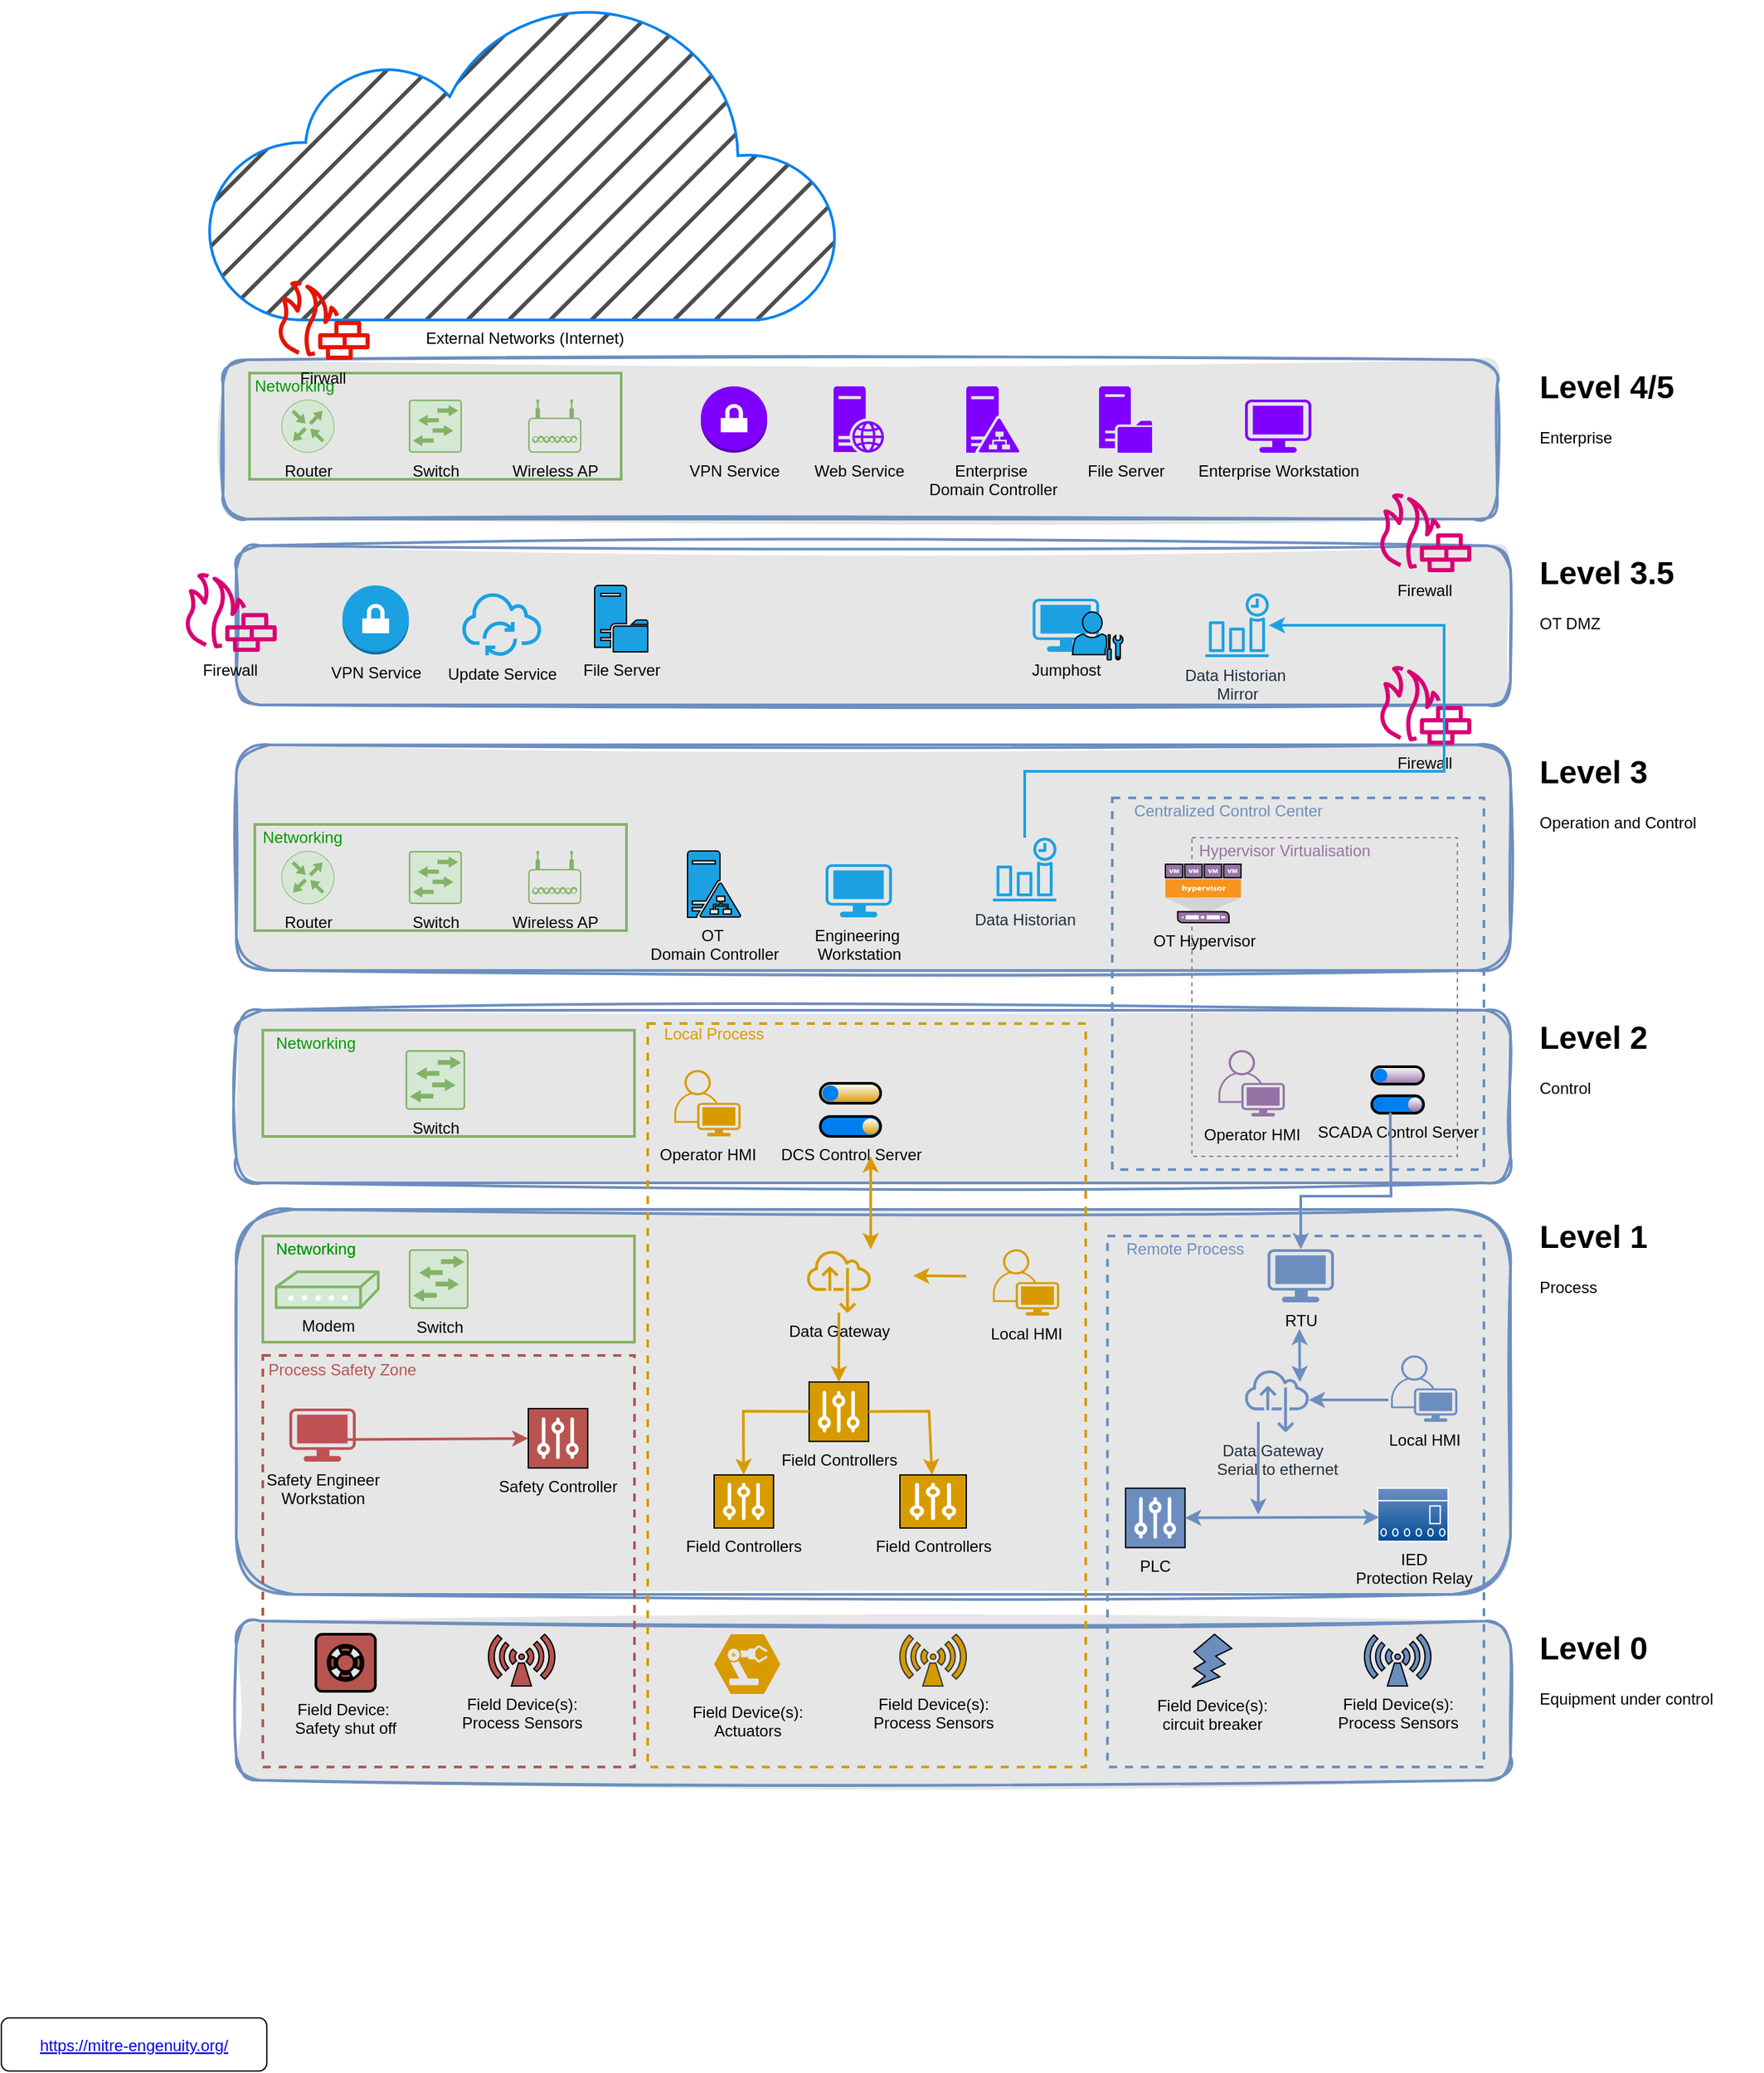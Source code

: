<mxfile version="24.7.8">
  <diagram name="Purdue-Mitre" id="B8qVjqkzEnvDIRPTuny-">
    <mxGraphModel dx="6395" dy="4245" grid="1" gridSize="10" guides="1" tooltips="1" connect="1" arrows="1" fold="1" page="1" pageScale="1" pageWidth="827" pageHeight="1169" math="0" shadow="0">
      <root>
        <mxCell id="0" />
        <mxCell id="1" parent="0" />
        <mxCell id="7-5BASDYsjFih9TWkP8C-1" value="Purdue" style="" parent="0" />
        <mxCell id="uUAGtqGSXJM8CUekivuS-18" value="" style="rounded=1;whiteSpace=wrap;html=1;fillColor=#E6E6E6;strokeColor=#6c8ebf;strokeWidth=2;glass=0;sketch=1;curveFitting=1;jiggle=2;fillStyle=solid;" parent="7-5BASDYsjFih9TWkP8C-1" vertex="1">
          <mxGeometry x="-593" y="-780" width="960" height="120" as="geometry" />
        </mxCell>
        <mxCell id="uUAGtqGSXJM8CUekivuS-10" value="" style="rounded=1;whiteSpace=wrap;html=1;fillColor=#E6E6E6;strokeColor=#6c8ebf;strokeWidth=2;glass=0;sketch=1;curveFitting=1;jiggle=2;fillStyle=solid;" parent="7-5BASDYsjFih9TWkP8C-1" vertex="1">
          <mxGeometry x="-583" y="-640" width="960" height="120" as="geometry" />
        </mxCell>
        <mxCell id="uUAGtqGSXJM8CUekivuS-7" value="" style="rounded=1;whiteSpace=wrap;html=1;fillColor=#E6E6E6;strokeColor=#6c8ebf;strokeWidth=2;sketch=1;curveFitting=1;jiggle=2;fillStyle=solid;" parent="7-5BASDYsjFih9TWkP8C-1" vertex="1">
          <mxGeometry x="-583" y="-140" width="960" height="290" as="geometry" />
        </mxCell>
        <mxCell id="uUAGtqGSXJM8CUekivuS-8" value="" style="rounded=1;whiteSpace=wrap;html=1;fillColor=#E6E6E6;strokeColor=#6c8ebf;strokeWidth=2;sketch=1;curveFitting=1;jiggle=2;fillStyle=solid;" parent="7-5BASDYsjFih9TWkP8C-1" vertex="1">
          <mxGeometry x="-583" y="-290" width="960" height="130" as="geometry" />
        </mxCell>
        <mxCell id="uUAGtqGSXJM8CUekivuS-9" value="" style="rounded=1;whiteSpace=wrap;html=1;fillColor=#E6E6E6;strokeColor=#6c8ebf;strokeWidth=2;glass=0;sketch=1;curveFitting=1;jiggle=2;fillStyle=solid;" parent="7-5BASDYsjFih9TWkP8C-1" vertex="1">
          <mxGeometry x="-583" y="-490" width="960" height="170" as="geometry" />
        </mxCell>
        <mxCell id="O33pEbnuTURTENtqPH3L-40" value="" style="group" parent="7-5BASDYsjFih9TWkP8C-1" vertex="1" connectable="0">
          <mxGeometry x="77" y="-450" width="280" height="280" as="geometry" />
        </mxCell>
        <mxCell id="7-5BASDYsjFih9TWkP8C-94" value="" style="rounded=0;whiteSpace=wrap;html=1;fillColor=none;strokeColor=#6c8ebf;strokeWidth=2;dashed=1;" parent="O33pEbnuTURTENtqPH3L-40" vertex="1">
          <mxGeometry width="280" height="280" as="geometry" />
        </mxCell>
        <mxCell id="O33pEbnuTURTENtqPH3L-39" value="&lt;font color=&quot;#6c8ebf&quot;&gt;Centralized Control Center&lt;/font&gt;" style="text;html=1;align=center;verticalAlign=middle;whiteSpace=wrap;rounded=0;" parent="O33pEbnuTURTENtqPH3L-40" vertex="1">
          <mxGeometry width="175" height="20" as="geometry" />
        </mxCell>
        <mxCell id="JtBrPQnm53DvfmVZdBDd-3" value="" style="group" parent="O33pEbnuTURTENtqPH3L-40" vertex="1" connectable="0">
          <mxGeometry x="60" y="30" width="200" height="240" as="geometry" />
        </mxCell>
        <mxCell id="O33pEbnuTURTENtqPH3L-38" value="" style="group;fillColor=none;strokeColor=#9673A6;dashed=1;container=0;" parent="JtBrPQnm53DvfmVZdBDd-3" vertex="1" connectable="0">
          <mxGeometry width="200" height="240" as="geometry" />
        </mxCell>
        <mxCell id="JtBrPQnm53DvfmVZdBDd-2" value="" style="group" parent="JtBrPQnm53DvfmVZdBDd-3" vertex="1" connectable="0">
          <mxGeometry width="200" height="240" as="geometry" />
        </mxCell>
        <mxCell id="uUAGtqGSXJM8CUekivuS-20" value="" style="rounded=0;whiteSpace=wrap;html=1;fillColor=none;strokeColor=none;strokeWidth=2;dashed=1;" parent="JtBrPQnm53DvfmVZdBDd-2" vertex="1">
          <mxGeometry width="200" height="240" as="geometry" />
        </mxCell>
        <mxCell id="O33pEbnuTURTENtqPH3L-36" value="&lt;font color=&quot;#9673a6&quot;&gt;Hypervisor Virtualisation&lt;/font&gt;" style="text;html=1;align=center;verticalAlign=middle;whiteSpace=wrap;rounded=0;" parent="JtBrPQnm53DvfmVZdBDd-2" vertex="1">
          <mxGeometry width="140" height="20" as="geometry" />
        </mxCell>
        <mxCell id="uUAGtqGSXJM8CUekivuS-2" value="" style="rounded=1;whiteSpace=wrap;html=1;fillColor=#E6E6E6;strokeColor=#6c8ebf;strokeWidth=2;sketch=1;curveFitting=1;jiggle=2;glass=0;shadow=0;fillStyle=solid;" parent="7-5BASDYsjFih9TWkP8C-1" vertex="1">
          <mxGeometry x="-583" y="170" width="960" height="120" as="geometry" />
        </mxCell>
        <mxCell id="7-5BASDYsjFih9TWkP8C-39" value="" style="group" parent="7-5BASDYsjFih9TWkP8C-1" vertex="1" connectable="0">
          <mxGeometry x="-563" y="-275" width="280" height="80" as="geometry" />
        </mxCell>
        <mxCell id="7-5BASDYsjFih9TWkP8C-26" value="" style="rounded=0;whiteSpace=wrap;html=1;fillColor=none;strokeColor=#82b366;strokeWidth=2;" parent="7-5BASDYsjFih9TWkP8C-39" vertex="1">
          <mxGeometry width="280" height="80" as="geometry" />
        </mxCell>
        <mxCell id="7-5BASDYsjFih9TWkP8C-27" value="&lt;font color=&quot;#009900&quot;&gt;Networking&lt;/font&gt;" style="text;html=1;align=center;verticalAlign=middle;whiteSpace=wrap;rounded=0;" parent="7-5BASDYsjFih9TWkP8C-39" vertex="1">
          <mxGeometry x="10" width="60" height="20" as="geometry" />
        </mxCell>
        <mxCell id="7-5BASDYsjFih9TWkP8C-43" value="" style="group" parent="7-5BASDYsjFih9TWkP8C-1" vertex="1" connectable="0">
          <mxGeometry x="-573" y="-430" width="284" height="80" as="geometry" />
        </mxCell>
        <mxCell id="JtBrPQnm53DvfmVZdBDd-24" value="" style="group" parent="7-5BASDYsjFih9TWkP8C-43" vertex="1" connectable="0">
          <mxGeometry width="284" height="80" as="geometry" />
        </mxCell>
        <mxCell id="7-5BASDYsjFih9TWkP8C-45" value="&lt;font color=&quot;#009900&quot;&gt;Networking&lt;/font&gt;" style="text;html=1;align=center;verticalAlign=middle;whiteSpace=wrap;rounded=0;" parent="JtBrPQnm53DvfmVZdBDd-24" vertex="1">
          <mxGeometry x="10" width="60" height="20" as="geometry" />
        </mxCell>
        <mxCell id="7-5BASDYsjFih9TWkP8C-44" value="" style="rounded=0;whiteSpace=wrap;html=1;fillColor=none;strokeColor=#82b366;strokeWidth=2;" parent="JtBrPQnm53DvfmVZdBDd-24" vertex="1">
          <mxGeometry x="4" width="280" height="80" as="geometry" />
        </mxCell>
        <mxCell id="O33pEbnuTURTENtqPH3L-30" value="" style="group" parent="7-5BASDYsjFih9TWkP8C-1" vertex="1" connectable="0">
          <mxGeometry x="-563" y="-30" width="280" height="310" as="geometry" />
        </mxCell>
        <mxCell id="uUAGtqGSXJM8CUekivuS-11" value="" style="rounded=0;whiteSpace=wrap;html=1;fillColor=none;strokeColor=#b85450;strokeWidth=2;dashed=1;" parent="O33pEbnuTURTENtqPH3L-30" vertex="1">
          <mxGeometry width="280" height="310" as="geometry" />
        </mxCell>
        <mxCell id="O33pEbnuTURTENtqPH3L-29" value="&lt;font color=&quot;#b85450&quot;&gt;Process Safety Zone&lt;/font&gt;" style="text;html=1;align=center;verticalAlign=middle;whiteSpace=wrap;rounded=0;fillColor=none;strokeColor=none;" parent="O33pEbnuTURTENtqPH3L-30" vertex="1">
          <mxGeometry width="120" height="21" as="geometry" />
        </mxCell>
        <mxCell id="O33pEbnuTURTENtqPH3L-33" value="" style="group;fillColor=none;strokeColor=none;" parent="7-5BASDYsjFih9TWkP8C-1" vertex="1" connectable="0">
          <mxGeometry x="-273" y="-280" width="330" height="560" as="geometry" />
        </mxCell>
        <mxCell id="uUAGtqGSXJM8CUekivuS-13" value="" style="rounded=0;whiteSpace=wrap;html=1;fillColor=none;strokeColor=#D79B00;strokeWidth=2;dashed=1;" parent="O33pEbnuTURTENtqPH3L-33" vertex="1">
          <mxGeometry width="330" height="560" as="geometry" />
        </mxCell>
        <mxCell id="O33pEbnuTURTENtqPH3L-32" value="&lt;font color=&quot;#d79b00&quot;&gt;Local Process&lt;/font&gt;" style="text;html=1;align=center;verticalAlign=middle;whiteSpace=wrap;rounded=0;" parent="O33pEbnuTURTENtqPH3L-33" vertex="1">
          <mxGeometry width="100" height="15" as="geometry" />
        </mxCell>
        <mxCell id="O33pEbnuTURTENtqPH3L-35" value="" style="group" parent="7-5BASDYsjFih9TWkP8C-1" vertex="1" connectable="0">
          <mxGeometry x="97" y="-120" width="260" height="400" as="geometry" />
        </mxCell>
        <mxCell id="uUAGtqGSXJM8CUekivuS-14" value="" style="rounded=0;whiteSpace=wrap;html=1;fillColor=none;strokeColor=#6c8ebf;strokeWidth=2;dashed=1;" parent="O33pEbnuTURTENtqPH3L-35" vertex="1">
          <mxGeometry x="-23.64" width="283.64" height="400" as="geometry" />
        </mxCell>
        <mxCell id="O33pEbnuTURTENtqPH3L-34" value="&lt;font color=&quot;#6c8ebf&quot;&gt;Remote Process&lt;/font&gt;" style="text;html=1;align=center;verticalAlign=middle;whiteSpace=wrap;rounded=0;" parent="O33pEbnuTURTENtqPH3L-35" vertex="1">
          <mxGeometry x="-23.636" width="118.182" height="20" as="geometry" />
        </mxCell>
        <mxCell id="O33pEbnuTURTENtqPH3L-37" value="" style="group" parent="7-5BASDYsjFih9TWkP8C-1" vertex="1" connectable="0">
          <mxGeometry x="127" y="-450" width="220" height="280" as="geometry" />
        </mxCell>
        <mxCell id="O33pEbnuTURTENtqPH3L-44" value="" style="group" parent="7-5BASDYsjFih9TWkP8C-1" vertex="1" connectable="0">
          <mxGeometry x="-563" y="-120" width="280" height="80" as="geometry" />
        </mxCell>
        <mxCell id="O33pEbnuTURTENtqPH3L-45" value="" style="rounded=0;whiteSpace=wrap;html=1;fillColor=none;strokeColor=#82b366;strokeWidth=2;" parent="O33pEbnuTURTENtqPH3L-44" vertex="1">
          <mxGeometry width="280" height="80" as="geometry" />
        </mxCell>
        <mxCell id="O33pEbnuTURTENtqPH3L-46" value="&lt;font color=&quot;#009900&quot;&gt;Networking&lt;/font&gt;" style="text;html=1;align=center;verticalAlign=middle;whiteSpace=wrap;rounded=0;" parent="O33pEbnuTURTENtqPH3L-44" vertex="1">
          <mxGeometry x="10" width="60" height="20" as="geometry" />
        </mxCell>
        <UserObject label="https://mitre-engenuity.org/" link="https://center-for-threat-informed-defense.github.io/defending-ot-with-attack/architecture/" id="JtBrPQnm53DvfmVZdBDd-1">
          <mxCell style="fontColor=#0000EE;fontStyle=4;rounded=1;overflow=hidden;spacing=10;" parent="7-5BASDYsjFih9TWkP8C-1" vertex="1">
            <mxGeometry x="-760" y="469" width="200" height="40" as="geometry" />
          </mxCell>
        </UserObject>
        <mxCell id="JtBrPQnm53DvfmVZdBDd-23" value="" style="group" parent="7-5BASDYsjFih9TWkP8C-1" vertex="1" connectable="0">
          <mxGeometry x="-573" y="-770" width="280" height="80" as="geometry" />
        </mxCell>
        <mxCell id="JtBrPQnm53DvfmVZdBDd-18" value="" style="rounded=0;whiteSpace=wrap;html=1;fillColor=none;strokeColor=#82b366;strokeWidth=2;" parent="JtBrPQnm53DvfmVZdBDd-23" vertex="1">
          <mxGeometry width="280" height="80" as="geometry" />
        </mxCell>
        <mxCell id="JtBrPQnm53DvfmVZdBDd-22" value="&lt;font color=&quot;#009900&quot;&gt;Networking&lt;/font&gt;" style="text;html=1;align=center;verticalAlign=middle;whiteSpace=wrap;rounded=0;" parent="JtBrPQnm53DvfmVZdBDd-23" vertex="1">
          <mxGeometry x="4" width="60" height="20" as="geometry" />
        </mxCell>
        <mxCell id="O33pEbnuTURTENtqPH3L-25" value="External Networks (Internet)" style="html=1;verticalLabelPosition=bottom;align=center;labelBackgroundColor=#ffffff;verticalAlign=top;strokeWidth=2;strokeColor=#0080F0;shadow=0;dashed=0;shape=mxgraph.ios7.icons.cloud;fillColor=#4D4D4D;fillStyle=hatch;" parent="7-5BASDYsjFih9TWkP8C-1" vertex="1">
          <mxGeometry x="-604.5" y="-1050" width="476" height="240" as="geometry" />
        </mxCell>
        <mxCell id="7-5BASDYsjFih9TWkP8C-2" value="Levels text" parent="0" />
        <mxCell id="7-5BASDYsjFih9TWkP8C-3" value="&lt;h1 style=&quot;margin-top: 0px;&quot;&gt;Level 1&lt;/h1&gt;&lt;p&gt;Process&lt;/p&gt;" style="text;html=1;whiteSpace=wrap;overflow=hidden;rounded=0;align=left;" parent="7-5BASDYsjFih9TWkP8C-2" vertex="1">
          <mxGeometry x="397" y="-140" width="170" height="80" as="geometry" />
        </mxCell>
        <mxCell id="7-5BASDYsjFih9TWkP8C-6" value="&lt;h1 style=&quot;margin-top: 0px;&quot;&gt;Level 3&lt;/h1&gt;&lt;p&gt;Operation and Control&lt;/p&gt;" style="text;html=1;whiteSpace=wrap;overflow=hidden;rounded=0;align=left;" parent="7-5BASDYsjFih9TWkP8C-2" vertex="1">
          <mxGeometry x="397" y="-490" width="170" height="70" as="geometry" />
        </mxCell>
        <mxCell id="7-5BASDYsjFih9TWkP8C-7" value="&lt;h1 style=&quot;margin-top: 0px;&quot;&gt;Level 3.5&lt;/h1&gt;&lt;p&gt;OT DMZ&lt;/p&gt;" style="text;html=1;whiteSpace=wrap;overflow=hidden;rounded=0;align=left;" parent="7-5BASDYsjFih9TWkP8C-2" vertex="1">
          <mxGeometry x="397" y="-640" width="170" height="90" as="geometry" />
        </mxCell>
        <mxCell id="7-5BASDYsjFih9TWkP8C-8" value="&lt;h1 style=&quot;margin-top: 0px;&quot;&gt;Level 4/5&lt;/h1&gt;&lt;p&gt;Enterprise&lt;/p&gt;" style="text;html=1;whiteSpace=wrap;overflow=hidden;rounded=0;align=left;" parent="7-5BASDYsjFih9TWkP8C-2" vertex="1">
          <mxGeometry x="397" y="-780" width="170" height="70" as="geometry" />
        </mxCell>
        <mxCell id="7-5BASDYsjFih9TWkP8C-5" value="&lt;h1 style=&quot;margin-top: 0px;&quot;&gt;Level 2&lt;/h1&gt;&lt;p&gt;Control&lt;/p&gt;" style="text;html=1;whiteSpace=wrap;overflow=hidden;rounded=0;align=left;" parent="7-5BASDYsjFih9TWkP8C-2" vertex="1">
          <mxGeometry x="397" y="-290" width="170" height="80" as="geometry" />
        </mxCell>
        <mxCell id="7-5BASDYsjFih9TWkP8C-4" value="&lt;h1 style=&quot;margin-top: 0px;&quot;&gt;Level 0&lt;/h1&gt;&lt;p&gt;Equipment under control&lt;/p&gt;" style="text;html=1;whiteSpace=wrap;overflow=hidden;rounded=0;align=left;" parent="7-5BASDYsjFih9TWkP8C-2" vertex="1">
          <mxGeometry x="397" y="170" width="170" height="80" as="geometry" />
        </mxCell>
        <mxCell id="7-5BASDYsjFih9TWkP8C-71" value="assets" style="" parent="0" />
        <mxCell id="7-5BASDYsjFih9TWkP8C-20" value="&lt;font color=&quot;#000000&quot;&gt;Firewall&lt;/font&gt;" style="sketch=0;outlineConnect=0;fontColor=#ffffff;fillColor=#d80073;strokeColor=#A50040;dashed=0;verticalLabelPosition=bottom;verticalAlign=top;align=center;html=1;fontSize=12;fontStyle=0;aspect=fixed;pointerEvents=1;shape=mxgraph.aws4.generic_firewall;" parent="7-5BASDYsjFih9TWkP8C-71" vertex="1">
          <mxGeometry x="-623" y="-620" width="70.91" height="60" as="geometry" />
        </mxCell>
        <mxCell id="7-5BASDYsjFih9TWkP8C-17" value="&lt;font color=&quot;#000000&quot;&gt;Firwall&lt;/font&gt;" style="sketch=0;outlineConnect=0;fontColor=#ffffff;fillColor=#e51400;strokeColor=#B20000;dashed=0;verticalLabelPosition=bottom;verticalAlign=top;align=center;html=1;fontSize=12;fontStyle=0;aspect=fixed;pointerEvents=1;shape=mxgraph.aws4.generic_firewall;" parent="7-5BASDYsjFih9TWkP8C-71" vertex="1">
          <mxGeometry x="-553" y="-840" width="70.91" height="60" as="geometry" />
        </mxCell>
        <mxCell id="7-5BASDYsjFih9TWkP8C-19" value="&lt;font color=&quot;#000000&quot;&gt;Firewall&lt;/font&gt;" style="sketch=0;outlineConnect=0;fontColor=#ffffff;fillColor=#d80073;strokeColor=#A50040;dashed=0;verticalLabelPosition=bottom;verticalAlign=top;align=center;html=1;fontSize=12;fontStyle=0;aspect=fixed;pointerEvents=1;shape=mxgraph.aws4.generic_firewall;" parent="7-5BASDYsjFih9TWkP8C-71" vertex="1">
          <mxGeometry x="277" y="-680" width="70.91" height="60" as="geometry" />
        </mxCell>
        <mxCell id="7-5BASDYsjFih9TWkP8C-21" value="&lt;font color=&quot;#000000&quot;&gt;Firewall&lt;/font&gt;" style="sketch=0;outlineConnect=0;fontColor=#ffffff;fillColor=#d80073;strokeColor=#A50040;dashed=0;verticalLabelPosition=bottom;verticalAlign=top;align=center;html=1;fontSize=12;fontStyle=0;aspect=fixed;pointerEvents=1;shape=mxgraph.aws4.generic_firewall;" parent="7-5BASDYsjFih9TWkP8C-71" vertex="1">
          <mxGeometry x="277" y="-550" width="70.91" height="60" as="geometry" />
        </mxCell>
        <mxCell id="7-5BASDYsjFih9TWkP8C-48" value="Router" style="sketch=0;points=[[0.5,0,0],[1,0.5,0],[0.5,1,0],[0,0.5,0],[0.145,0.145,0],[0.856,0.145,0],[0.855,0.856,0],[0.145,0.855,0]];verticalLabelPosition=bottom;html=1;verticalAlign=top;aspect=fixed;align=center;pointerEvents=1;shape=mxgraph.cisco19.rect;prIcon=router;fillColor=#d5e8d4;strokeColor=#82b366;" parent="7-5BASDYsjFih9TWkP8C-71" vertex="1">
          <mxGeometry x="-549" y="-410" width="40" height="40" as="geometry" />
        </mxCell>
        <mxCell id="O33pEbnuTURTENtqPH3L-12" value="&lt;font color=&quot;#000000&quot;&gt;Update Service&lt;/font&gt;" style="sketch=0;outlineConnect=0;fillColor=#1ba1e2;strokeColor=default;dashed=0;verticalLabelPosition=bottom;verticalAlign=top;align=center;html=1;fontSize=12;fontStyle=0;aspect=fixed;pointerEvents=1;shape=mxgraph.aws4.iot_over_the_air_update;fontColor=#ffffff;" parent="7-5BASDYsjFih9TWkP8C-71" vertex="1">
          <mxGeometry x="-413" y="-605.46" width="60" height="48.46" as="geometry" />
        </mxCell>
        <mxCell id="O33pEbnuTURTENtqPH3L-13" value="&lt;font color=&quot;#000000&quot;&gt;VPN Service&lt;/font&gt;" style="outlineConnect=0;dashed=0;verticalLabelPosition=bottom;verticalAlign=top;align=center;html=1;shape=mxgraph.aws3.vpn_gateway;fillColor=#1ba1e2;strokeColor=default;fontColor=#ffffff;" parent="7-5BASDYsjFih9TWkP8C-71" vertex="1">
          <mxGeometry x="-503" y="-610" width="50" height="52" as="geometry" />
        </mxCell>
        <mxCell id="O33pEbnuTURTENtqPH3L-21" value="&lt;font color=&quot;#000000&quot;&gt;File Server&lt;/font&gt;" style="sketch=0;pointerEvents=1;shadow=0;dashed=0;html=1;strokeColor=default;fillColor=#1ba1e2;labelPosition=center;verticalLabelPosition=bottom;verticalAlign=top;outlineConnect=0;align=center;shape=mxgraph.office.servers.file_server;fontColor=#ffffff;" parent="7-5BASDYsjFih9TWkP8C-71" vertex="1">
          <mxGeometry x="-313" y="-610" width="40" height="50" as="geometry" />
        </mxCell>
        <mxCell id="O33pEbnuTURTENtqPH3L-9" value="" style="group;fillColor=none;strokeColor=none;dashed=1;fontColor=#ffffff;" parent="7-5BASDYsjFih9TWkP8C-71" vertex="1" connectable="0">
          <mxGeometry x="17" y="-600" width="88" height="46" as="geometry" />
        </mxCell>
        <mxCell id="O33pEbnuTURTENtqPH3L-5" value="Jumphost" style="points=[[0.03,0.03,0],[0.5,0,0],[0.97,0.03,0],[1,0.4,0],[0.97,0.745,0],[0.5,1,0],[0.03,0.745,0],[0,0.4,0]];verticalLabelPosition=bottom;sketch=0;html=1;verticalAlign=top;aspect=fixed;align=center;pointerEvents=1;shape=mxgraph.cisco19.workstation;fillColor=#1BA1E2;strokeColor=default;" parent="O33pEbnuTURTENtqPH3L-9" vertex="1">
          <mxGeometry width="50" height="40" as="geometry" />
        </mxCell>
        <mxCell id="O33pEbnuTURTENtqPH3L-8" value="" style="sketch=0;pointerEvents=1;shadow=0;dashed=0;html=1;strokeColor=default;fillColor=#1BA1E2;labelPosition=center;verticalLabelPosition=bottom;verticalAlign=top;outlineConnect=0;align=center;shape=mxgraph.office.users.administrator;" parent="O33pEbnuTURTENtqPH3L-9" vertex="1">
          <mxGeometry x="30" y="10" width="38" height="36" as="geometry" />
        </mxCell>
        <mxCell id="O33pEbnuTURTENtqPH3L-63" value="Data Historian&amp;nbsp;&lt;div&gt;Mirror&lt;/div&gt;" style="sketch=0;outlineConnect=0;fontColor=#232F3E;gradientColor=none;fillColor=#1BA1E2;strokeColor=none;dashed=0;verticalLabelPosition=bottom;verticalAlign=top;align=center;html=1;fontSize=12;fontStyle=0;aspect=fixed;pointerEvents=1;shape=mxgraph.aws4.event_time_based;" parent="7-5BASDYsjFih9TWkP8C-71" vertex="1">
          <mxGeometry x="147" y="-604" width="48" height="48" as="geometry" />
        </mxCell>
        <mxCell id="7-5BASDYsjFih9TWkP8C-9" value="&lt;font color=&quot;#009900&quot;&gt;Networking&lt;/font&gt;" style="text;html=1;align=center;verticalAlign=middle;whiteSpace=wrap;rounded=0;" parent="7-5BASDYsjFih9TWkP8C-71" vertex="1">
          <mxGeometry x="-553" y="-120" width="60" height="20" as="geometry" />
        </mxCell>
        <mxCell id="7-5BASDYsjFih9TWkP8C-35" value="Modem" style="shape=mxgraph.cisco.modems_and_phones.modem;html=1;pointerEvents=1;dashed=0;fillColor=#d5e8d4;strokeColor=#82b366;strokeWidth=2;verticalLabelPosition=bottom;verticalAlign=top;align=center;outlineConnect=0;" parent="7-5BASDYsjFih9TWkP8C-71" vertex="1">
          <mxGeometry x="-553" y="-93" width="77" height="27" as="geometry" />
        </mxCell>
        <mxCell id="7-5BASDYsjFih9TWkP8C-81" value="Safety Controller" style="pointerEvents=1;shadow=0;dashed=0;html=1;strokeColor=default;fillColor=#B85450;labelPosition=center;verticalLabelPosition=bottom;verticalAlign=top;align=center;outlineConnect=0;shape=mxgraph.veeam.controller;" parent="7-5BASDYsjFih9TWkP8C-71" vertex="1">
          <mxGeometry x="-363" y="10" width="44.8" height="44.8" as="geometry" />
        </mxCell>
        <mxCell id="7-5BASDYsjFih9TWkP8C-59" value="Safety Engineer&lt;div&gt;Workstation&lt;/div&gt;" style="points=[[0.03,0.03,0],[0.5,0,0],[0.97,0.03,0],[1,0.4,0],[0.97,0.745,0],[0.5,1,0],[0.03,0.745,0],[0,0.4,0]];verticalLabelPosition=bottom;sketch=0;html=1;verticalAlign=top;aspect=fixed;align=center;pointerEvents=1;shape=mxgraph.cisco19.workstation;fillColor=#bf5054;strokeColor=default;" parent="7-5BASDYsjFih9TWkP8C-71" vertex="1">
          <mxGeometry x="-543" y="10" width="50" height="40" as="geometry" />
        </mxCell>
        <mxCell id="7-5BASDYsjFih9TWkP8C-46" value="Wireless AP" style="points=[[0.03,0.36,0],[0.18,0,0],[0.5,0.34,0],[0.82,0,0],[0.97,0.36,0],[1,0.67,0],[0.975,0.975,0],[0.5,1,0],[0.025,0.975,0],[0,0.67,0]];verticalLabelPosition=bottom;sketch=0;html=1;verticalAlign=top;aspect=fixed;align=center;pointerEvents=1;shape=mxgraph.cisco19.wireless_access_point;fillColor=#82B366;strokeColor=#82b366;" parent="7-5BASDYsjFih9TWkP8C-71" vertex="1">
          <mxGeometry x="-363" y="-410" width="40" height="40" as="geometry" />
        </mxCell>
        <mxCell id="7-5BASDYsjFih9TWkP8C-91" value="SCADA Control Server" style="html=1;verticalLabelPosition=bottom;align=center;labelBackgroundColor=none;verticalAlign=top;strokeWidth=2;strokeColor=default;shadow=0;dashed=0;shape=mxgraph.ios7.icons.controls;gradientColor=#9673A6;fillColor=default;" parent="7-5BASDYsjFih9TWkP8C-71" vertex="1">
          <mxGeometry x="272.5" y="-247.5" width="39" height="35" as="geometry" />
        </mxCell>
        <mxCell id="7-5BASDYsjFih9TWkP8C-95" value="Engineering&amp;nbsp;&lt;div&gt;Workstation&lt;/div&gt;" style="points=[[0.03,0.03,0],[0.5,0,0],[0.97,0.03,0],[1,0.4,0],[0.97,0.745,0],[0.5,1,0],[0.03,0.745,0],[0,0.4,0]];verticalLabelPosition=bottom;sketch=0;html=1;verticalAlign=top;aspect=fixed;align=center;pointerEvents=1;shape=mxgraph.cisco19.workstation;fillColor=#1BA1E2;strokeColor=default;" parent="7-5BASDYsjFih9TWkP8C-71" vertex="1">
          <mxGeometry x="-139" y="-400" width="50" height="40" as="geometry" />
        </mxCell>
        <mxCell id="O33pEbnuTURTENtqPH3L-20" value="OT&amp;nbsp;&lt;div&gt;Domain Controller&lt;/div&gt;" style="sketch=0;aspect=fixed;pointerEvents=1;shadow=0;dashed=0;html=1;strokeColor=default;labelPosition=center;verticalLabelPosition=bottom;verticalAlign=top;align=center;fillColor=#1BA1E2;shape=mxgraph.mscae.enterprise.ad_fs" parent="7-5BASDYsjFih9TWkP8C-71" vertex="1">
          <mxGeometry x="-243" y="-410" width="40" height="50" as="geometry" />
        </mxCell>
        <mxCell id="O33pEbnuTURTENtqPH3L-62" value="Data Historian" style="sketch=0;outlineConnect=0;fontColor=#232F3E;gradientColor=none;fillColor=#1BA1E2;strokeColor=none;dashed=0;verticalLabelPosition=bottom;verticalAlign=top;align=center;html=1;fontSize=12;fontStyle=0;aspect=fixed;pointerEvents=1;shape=mxgraph.aws4.event_time_based;" parent="7-5BASDYsjFih9TWkP8C-71" vertex="1">
          <mxGeometry x="-13" y="-420" width="48" height="48" as="geometry" />
        </mxCell>
        <mxCell id="7-5BASDYsjFih9TWkP8C-77" value="&lt;span style=&quot;&quot;&gt;DCS Control Server&lt;/span&gt;" style="html=1;verticalLabelPosition=bottom;align=center;labelBackgroundColor=none;verticalAlign=top;strokeWidth=2;strokeColor=default;shadow=0;dashed=0;shape=mxgraph.ios7.icons.controls;fillStyle=solid;gradientColor=#D79B00;gradientDirection=south;" parent="7-5BASDYsjFih9TWkP8C-71" vertex="1">
          <mxGeometry x="-143" y="-235" width="45.5" height="40" as="geometry" />
        </mxCell>
        <mxCell id="7-5BASDYsjFih9TWkP8C-57" value="Field Device:&amp;nbsp;&lt;div&gt;Safety&amp;nbsp;&lt;span style=&quot;background-color: initial;&quot;&gt;shut off&lt;/span&gt;&lt;div&gt;&lt;div&gt;&lt;br&gt;&lt;/div&gt;&lt;/div&gt;&lt;/div&gt;" style="sketch=0;html=1;aspect=fixed;strokeColor=default;shadow=0;fillColor=#b85450;verticalAlign=top;labelPosition=center;verticalLabelPosition=bottom;shape=mxgraph.gcp2.safety;strokeWidth=2;" parent="7-5BASDYsjFih9TWkP8C-71" vertex="1">
          <mxGeometry x="-523" y="180" width="44.8" height="43.01" as="geometry" />
        </mxCell>
        <mxCell id="7-5BASDYsjFih9TWkP8C-64" value="Field Device(s):&lt;div&gt;Process Sensors&lt;/div&gt;" style="shape=mxgraph.signs.safety.non-ionizing_radiation;html=1;pointerEvents=1;fillColor=#B85450;strokeColor=#000000;verticalLabelPosition=bottom;verticalAlign=top;align=center;" parent="7-5BASDYsjFih9TWkP8C-71" vertex="1">
          <mxGeometry x="-393" y="180" width="50" height="39" as="geometry" />
        </mxCell>
        <mxCell id="O33pEbnuTURTENtqPH3L-68" value="Field Device(s):&lt;div&gt;circuit breaker&lt;/div&gt;" style="verticalLabelPosition=bottom;verticalAlign=top;html=1;shape=mxgraph.basic.flash;strokeWidth=1;strokeColor=default;fillStyle=solid;fillColor=#6C8EBF;" parent="7-5BASDYsjFih9TWkP8C-71" vertex="1">
          <mxGeometry x="137" y="180" width="30" height="40" as="geometry" />
        </mxCell>
        <mxCell id="7-5BASDYsjFih9TWkP8C-67" value="Field Device(s):&lt;div&gt;Process Sensors&lt;/div&gt;" style="shape=mxgraph.signs.safety.non-ionizing_radiation;html=1;pointerEvents=1;fillColor=#6C8EBF;strokeColor=default;verticalLabelPosition=bottom;verticalAlign=top;align=center;" parent="7-5BASDYsjFih9TWkP8C-71" vertex="1">
          <mxGeometry x="267" y="180" width="50" height="39" as="geometry" />
        </mxCell>
        <mxCell id="O33pEbnuTURTENtqPH3L-51" value="Local HMI" style="points=[[0.35,0,0],[0.98,0.51,0],[1,0.71,0],[0.67,1,0],[0,0.795,0],[0,0.65,0]];verticalLabelPosition=bottom;sketch=0;html=1;verticalAlign=top;aspect=fixed;align=center;pointerEvents=1;shape=mxgraph.cisco19.user;fillColor=#d79b00;strokeColor=#000000;" parent="7-5BASDYsjFih9TWkP8C-71" vertex="1">
          <mxGeometry x="-13" y="-110" width="50" height="50" as="geometry" />
        </mxCell>
        <mxCell id="7-5BASDYsjFih9TWkP8C-87" value="Data Gateway" style="sketch=0;outlineConnect=0;fillColor=#D79B00;strokeColor=#36393d;dashed=0;verticalLabelPosition=bottom;verticalAlign=top;align=center;html=1;fontSize=12;fontStyle=0;aspect=fixed;pointerEvents=1;shape=mxgraph.aws4.internet_alt22;" parent="7-5BASDYsjFih9TWkP8C-71" vertex="1">
          <mxGeometry x="-153" y="-110" width="48" height="48" as="geometry" />
        </mxCell>
        <mxCell id="O33pEbnuTURTENtqPH3L-42" value="Field Controllers" style="pointerEvents=1;shadow=0;dashed=0;html=1;strokeColor=default;fillColor=#D79B00;labelPosition=center;verticalLabelPosition=bottom;verticalAlign=top;align=center;outlineConnect=0;shape=mxgraph.veeam.controller;" parent="7-5BASDYsjFih9TWkP8C-71" vertex="1">
          <mxGeometry x="-151.4" y="-10" width="44.8" height="44.8" as="geometry" />
        </mxCell>
        <mxCell id="7-5BASDYsjFih9TWkP8C-80" value="Field Controllers" style="pointerEvents=1;shadow=0;dashed=0;html=1;strokeColor=default;fillColor=#D79B00;labelPosition=center;verticalLabelPosition=bottom;verticalAlign=top;align=center;outlineConnect=0;shape=mxgraph.veeam.controller;" parent="7-5BASDYsjFih9TWkP8C-71" vertex="1">
          <mxGeometry x="-223" y="60" width="44.8" height="40" as="geometry" />
        </mxCell>
        <mxCell id="7-5BASDYsjFih9TWkP8C-69" value="Field Device(s):&lt;div&gt;Actuators&lt;/div&gt;" style="verticalLabelPosition=bottom;sketch=0;html=1;fillColor=#D79B00;verticalAlign=top;align=center;pointerEvents=1;shape=mxgraph.cisco_safe.design.actuator;strokeColor=default;" parent="7-5BASDYsjFih9TWkP8C-71" vertex="1">
          <mxGeometry x="-223" y="180" width="50" height="45" as="geometry" />
        </mxCell>
        <mxCell id="7-5BASDYsjFih9TWkP8C-66" value="Field Device(s):&lt;div&gt;Process Sensors&lt;/div&gt;" style="shape=mxgraph.signs.safety.non-ionizing_radiation;html=1;pointerEvents=1;fillColor=#D79B00;strokeColor=#36393d;verticalLabelPosition=bottom;verticalAlign=top;align=center;" parent="7-5BASDYsjFih9TWkP8C-71" vertex="1">
          <mxGeometry x="-83" y="180" width="50" height="39" as="geometry" />
        </mxCell>
        <mxCell id="7-5BASDYsjFih9TWkP8C-93" value="&lt;span style=&quot;background-color: initial;&quot;&gt;OT Hypervisor&lt;/span&gt;" style="pointerEvents=1;shadow=0;dashed=0;editableCssRules=.*;html=1;strokeColor=default;fillColor=#9673A6;labelPosition=center;verticalLabelPosition=bottom;verticalAlign=top;align=center;outlineConnect=0;shape=mxgraph.veeam.virtual_host;gradientColor=none;fillStyle=auto;" parent="7-5BASDYsjFih9TWkP8C-71" vertex="1">
          <mxGeometry x="117" y="-400" width="57" height="44" as="geometry" />
        </mxCell>
        <mxCell id="JtBrPQnm53DvfmVZdBDd-25" value="IED&lt;div&gt;Protection Relay&lt;/div&gt;" style="verticalLabelPosition=bottom;dashed=0;shadow=0;html=1;align=center;verticalAlign=top;shape=mxgraph.cabinets.overcurrent_relay_1_32a;fillColor=#6C8EBF;strokeColor=#FFFFFF;gradientColor=#004C99;" parent="7-5BASDYsjFih9TWkP8C-71" vertex="1">
          <mxGeometry x="277" y="70" width="53" height="40" as="geometry" />
        </mxCell>
        <mxCell id="JtBrPQnm53DvfmVZdBDd-6" value="PLC" style="pointerEvents=1;shadow=0;dashed=0;html=1;strokeColor=default;fillColor=#6C8EBF;labelPosition=center;verticalLabelPosition=bottom;verticalAlign=top;align=center;outlineConnect=0;shape=mxgraph.veeam.controller;" parent="7-5BASDYsjFih9TWkP8C-71" vertex="1">
          <mxGeometry x="87" y="70" width="44.8" height="44.8" as="geometry" />
        </mxCell>
        <mxCell id="7-5BASDYsjFih9TWkP8C-85" value="Local HMI" style="points=[[0.35,0,0],[0.98,0.51,0],[1,0.71,0],[0.67,1,0],[0,0.795,0],[0,0.65,0]];verticalLabelPosition=bottom;sketch=0;html=1;verticalAlign=top;aspect=fixed;align=center;pointerEvents=1;shape=mxgraph.cisco19.user;fillColor=#6C8EBF;strokeColor=none;" parent="7-5BASDYsjFih9TWkP8C-71" vertex="1">
          <mxGeometry x="287" y="-30" width="50" height="50" as="geometry" />
        </mxCell>
        <mxCell id="7-5BASDYsjFih9TWkP8C-88" value="Data Gateway&amp;nbsp;&amp;nbsp;&lt;div&gt;Serial to ethernet&lt;/div&gt;" style="sketch=0;outlineConnect=0;fontColor=#232F3E;gradientColor=none;fillColor=#6C8EBF;strokeColor=none;dashed=0;verticalLabelPosition=bottom;verticalAlign=top;align=center;html=1;fontSize=12;fontStyle=0;aspect=fixed;pointerEvents=1;shape=mxgraph.aws4.internet_alt22;" parent="7-5BASDYsjFih9TWkP8C-71" vertex="1">
          <mxGeometry x="177" y="-20" width="48" height="48" as="geometry" />
        </mxCell>
        <mxCell id="JtBrPQnm53DvfmVZdBDd-19" value="Switch" style="sketch=0;points=[[0.015,0.015,0],[0.985,0.015,0],[0.985,0.985,0],[0.015,0.985,0],[0.25,0,0],[0.5,0,0],[0.75,0,0],[1,0.25,0],[1,0.5,0],[1,0.75,0],[0.75,1,0],[0.5,1,0],[0.25,1,0],[0,0.75,0],[0,0.5,0],[0,0.25,0]];verticalLabelPosition=bottom;html=1;verticalAlign=top;aspect=fixed;align=center;pointerEvents=1;shape=mxgraph.cisco19.rect;prIcon=l2_switch;fillColor=#d5e8d4;strokeColor=#82b366;" parent="7-5BASDYsjFih9TWkP8C-71" vertex="1">
          <mxGeometry x="-453" y="-750" width="40" height="40" as="geometry" />
        </mxCell>
        <mxCell id="JtBrPQnm53DvfmVZdBDd-20" value="Wireless AP" style="points=[[0.03,0.36,0],[0.18,0,0],[0.5,0.34,0],[0.82,0,0],[0.97,0.36,0],[1,0.67,0],[0.975,0.975,0],[0.5,1,0],[0.025,0.975,0],[0,0.67,0]];verticalLabelPosition=bottom;sketch=0;html=1;verticalAlign=top;aspect=fixed;align=center;pointerEvents=1;shape=mxgraph.cisco19.wireless_access_point;fillColor=#82B366;strokeColor=#82b366;" parent="7-5BASDYsjFih9TWkP8C-71" vertex="1">
          <mxGeometry x="-363" y="-750" width="40" height="40" as="geometry" />
        </mxCell>
        <mxCell id="JtBrPQnm53DvfmVZdBDd-21" value="Router" style="sketch=0;points=[[0.5,0,0],[1,0.5,0],[0.5,1,0],[0,0.5,0],[0.145,0.145,0],[0.856,0.145,0],[0.855,0.856,0],[0.145,0.855,0]];verticalLabelPosition=bottom;html=1;verticalAlign=top;aspect=fixed;align=center;pointerEvents=1;shape=mxgraph.cisco19.rect;prIcon=router;fillColor=#d5e8d4;strokeColor=#82b366;" parent="7-5BASDYsjFih9TWkP8C-71" vertex="1">
          <mxGeometry x="-549" y="-750" width="40" height="40" as="geometry" />
        </mxCell>
        <mxCell id="7-5BASDYsjFih9TWkP8C-34" value="Switch" style="sketch=0;points=[[0.015,0.015,0],[0.985,0.015,0],[0.985,0.985,0],[0.015,0.985,0],[0.25,0,0],[0.5,0,0],[0.75,0,0],[1,0.25,0],[1,0.5,0],[1,0.75,0],[0.75,1,0],[0.5,1,0],[0.25,1,0],[0,0.75,0],[0,0.5,0],[0,0.25,0]];verticalLabelPosition=bottom;html=1;verticalAlign=top;aspect=fixed;align=center;pointerEvents=1;shape=mxgraph.cisco19.rect;prIcon=l2_switch;fillColor=#d5e8d4;strokeColor=#82b366;" parent="7-5BASDYsjFih9TWkP8C-71" vertex="1">
          <mxGeometry x="-453" y="-110" width="45" height="45" as="geometry" />
        </mxCell>
        <mxCell id="O33pEbnuTURTENtqPH3L-41" value="Operator HMI" style="points=[[0.35,0,0],[0.98,0.51,0],[1,0.71,0],[0.67,1,0],[0,0.795,0],[0,0.65,0]];verticalLabelPosition=bottom;sketch=0;html=1;verticalAlign=top;aspect=fixed;align=center;pointerEvents=1;shape=mxgraph.cisco19.user;fillColor=#d79b00;strokeColor=default;" parent="7-5BASDYsjFih9TWkP8C-71" vertex="1">
          <mxGeometry x="-253" y="-245" width="50" height="50" as="geometry" />
        </mxCell>
        <mxCell id="JtBrPQnm53DvfmVZdBDd-16" value="Switch" style="sketch=0;points=[[0.015,0.015,0],[0.985,0.015,0],[0.985,0.985,0],[0.015,0.985,0],[0.25,0,0],[0.5,0,0],[0.75,0,0],[1,0.25,0],[1,0.5,0],[1,0.75,0],[0.75,1,0],[0.5,1,0],[0.25,1,0],[0,0.75,0],[0,0.5,0],[0,0.25,0]];verticalLabelPosition=bottom;html=1;verticalAlign=top;aspect=fixed;align=center;pointerEvents=1;shape=mxgraph.cisco19.rect;prIcon=l2_switch;fillColor=#d5e8d4;strokeColor=#82b366;" parent="7-5BASDYsjFih9TWkP8C-71" vertex="1">
          <mxGeometry x="-455.5" y="-260" width="45" height="45" as="geometry" />
        </mxCell>
        <mxCell id="JtBrPQnm53DvfmVZdBDd-17" value="Switch" style="sketch=0;points=[[0.015,0.015,0],[0.985,0.015,0],[0.985,0.985,0],[0.015,0.985,0],[0.25,0,0],[0.5,0,0],[0.75,0,0],[1,0.25,0],[1,0.5,0],[1,0.75,0],[0.75,1,0],[0.5,1,0],[0.25,1,0],[0,0.75,0],[0,0.5,0],[0,0.25,0]];verticalLabelPosition=bottom;html=1;verticalAlign=top;aspect=fixed;align=center;pointerEvents=1;shape=mxgraph.cisco19.rect;prIcon=l2_switch;fillColor=#d5e8d4;strokeColor=#82b366;" parent="7-5BASDYsjFih9TWkP8C-71" vertex="1">
          <mxGeometry x="-453" y="-410" width="40" height="40" as="geometry" />
        </mxCell>
        <mxCell id="O33pEbnuTURTENtqPH3L-59" value="Enterprise&amp;nbsp;&lt;div&gt;Domain Controller&lt;/div&gt;" style="sketch=0;aspect=fixed;pointerEvents=1;shadow=0;dashed=0;html=1;strokeColor=none;labelPosition=center;verticalLabelPosition=bottom;verticalAlign=top;align=center;fillColor=#7F00FF;shape=mxgraph.mscae.enterprise.ad_fs" parent="7-5BASDYsjFih9TWkP8C-71" vertex="1">
          <mxGeometry x="-33" y="-760" width="40" height="50" as="geometry" />
        </mxCell>
        <mxCell id="O33pEbnuTURTENtqPH3L-61" value="File Server" style="sketch=0;pointerEvents=1;shadow=0;dashed=0;html=1;strokeColor=none;fillColor=#7F00FF;labelPosition=center;verticalLabelPosition=bottom;verticalAlign=top;outlineConnect=0;align=center;shape=mxgraph.office.servers.file_server;" parent="7-5BASDYsjFih9TWkP8C-71" vertex="1">
          <mxGeometry x="67" y="-760" width="40" height="50" as="geometry" />
        </mxCell>
        <mxCell id="O33pEbnuTURTENtqPH3L-16" value="Web Service" style="sketch=0;aspect=fixed;pointerEvents=1;shadow=0;dashed=0;html=1;strokeColor=none;labelPosition=center;verticalLabelPosition=bottom;verticalAlign=top;align=center;fillColor=#7F00FF;shape=mxgraph.mscae.enterprise.web_server" parent="7-5BASDYsjFih9TWkP8C-71" vertex="1">
          <mxGeometry x="-133" y="-760" width="38" height="50" as="geometry" />
        </mxCell>
        <mxCell id="O33pEbnuTURTENtqPH3L-18" value="Enterprise Workstation" style="points=[[0.03,0.03,0],[0.5,0,0],[0.97,0.03,0],[1,0.4,0],[0.97,0.745,0],[0.5,1,0],[0.03,0.745,0],[0,0.4,0]];verticalLabelPosition=bottom;sketch=0;html=1;verticalAlign=top;aspect=fixed;align=center;pointerEvents=1;shape=mxgraph.cisco19.workstation;fillColor=#7F00FF;strokeColor=none;" parent="7-5BASDYsjFih9TWkP8C-71" vertex="1">
          <mxGeometry x="177" y="-750" width="50" height="40" as="geometry" />
        </mxCell>
        <mxCell id="O33pEbnuTURTENtqPH3L-15" value="VPN Service" style="outlineConnect=0;dashed=0;verticalLabelPosition=bottom;verticalAlign=top;align=center;html=1;shape=mxgraph.aws3.vpn_gateway;fillColor=#7F00FF;gradientColor=none;" parent="7-5BASDYsjFih9TWkP8C-71" vertex="1">
          <mxGeometry x="-233" y="-760" width="50" height="50" as="geometry" />
        </mxCell>
        <mxCell id="7-5BASDYsjFih9TWkP8C-90" value="Operator HMI" style="points=[[0.35,0,0],[0.98,0.51,0],[1,0.71,0],[0.67,1,0],[0,0.795,0],[0,0.65,0]];verticalLabelPosition=bottom;sketch=0;html=1;verticalAlign=top;aspect=fixed;align=center;pointerEvents=1;shape=mxgraph.cisco19.user;fillColor=#9673A6;strokeColor=none;" parent="7-5BASDYsjFih9TWkP8C-71" vertex="1">
          <mxGeometry x="157" y="-260" width="50" height="50" as="geometry" />
        </mxCell>
        <mxCell id="O33pEbnuTURTENtqPH3L-43" value="Field Controllers" style="pointerEvents=1;shadow=0;dashed=0;html=1;strokeColor=default;fillColor=#D79B00;labelPosition=center;verticalLabelPosition=bottom;verticalAlign=top;align=center;outlineConnect=0;shape=mxgraph.veeam.controller;" parent="7-5BASDYsjFih9TWkP8C-71" vertex="1">
          <mxGeometry x="-83" y="60" width="50" height="40" as="geometry" />
        </mxCell>
        <mxCell id="7-5BASDYsjFih9TWkP8C-89" value="RTU" style="points=[[0.03,0.03,0],[0.5,0,0],[0.97,0.03,0],[1,0.4,0],[0.97,0.745,0],[0.5,1,0],[0.03,0.745,0],[0,0.4,0]];verticalLabelPosition=bottom;sketch=0;html=1;verticalAlign=top;aspect=fixed;align=center;pointerEvents=1;shape=mxgraph.cisco19.workstation;fillColor=#6C8EBF;strokeColor=none;" parent="7-5BASDYsjFih9TWkP8C-71" vertex="1">
          <mxGeometry x="194" y="-110" width="50" height="40" as="geometry" />
        </mxCell>
        <mxCell id="HZlZq3-aQNJvc-S0BGzh-5" value="dataflows" parent="0" />
        <mxCell id="JtBrPQnm53DvfmVZdBDd-4" value="" style="endArrow=classic;html=1;rounded=0;strokeWidth=2;strokeColor=#6C8EBF;exitX=0.356;exitY=0.986;exitDx=0;exitDy=0;exitPerimeter=0;" parent="HZlZq3-aQNJvc-S0BGzh-5" source="7-5BASDYsjFih9TWkP8C-91" target="7-5BASDYsjFih9TWkP8C-89" edge="1">
          <mxGeometry width="50" height="50" relative="1" as="geometry">
            <mxPoint x="457" y="-120" as="sourcePoint" />
            <mxPoint x="507" y="-170" as="targetPoint" />
            <Array as="points">
              <mxPoint x="287" y="-150" />
              <mxPoint x="219" y="-150" />
            </Array>
          </mxGeometry>
        </mxCell>
        <mxCell id="JtBrPQnm53DvfmVZdBDd-26" value="" style="endArrow=classic;startArrow=classic;html=1;rounded=0;strokeWidth=2;strokeColor=#6C8EBF;exitX=0.021;exitY=0.546;exitDx=0;exitDy=0;exitPerimeter=0;" parent="HZlZq3-aQNJvc-S0BGzh-5" source="JtBrPQnm53DvfmVZdBDd-25" target="JtBrPQnm53DvfmVZdBDd-6" edge="1">
          <mxGeometry width="50" height="50" relative="1" as="geometry">
            <mxPoint x="-459.36" y="-630" as="sourcePoint" />
            <mxPoint x="-533.0" y="-608.398" as="targetPoint" />
          </mxGeometry>
        </mxCell>
        <mxCell id="JtBrPQnm53DvfmVZdBDd-7" value="" style="endArrow=classic;html=1;rounded=0;strokeWidth=2;strokeColor=#6C8EBF;" parent="HZlZq3-aQNJvc-S0BGzh-5" edge="1">
          <mxGeometry width="50" height="50" relative="1" as="geometry">
            <mxPoint x="187" y="40" as="sourcePoint" />
            <mxPoint x="187" y="90" as="targetPoint" />
            <Array as="points">
              <mxPoint x="187" y="20" />
              <mxPoint x="187" y="70" />
            </Array>
          </mxGeometry>
        </mxCell>
        <mxCell id="JtBrPQnm53DvfmVZdBDd-5" value="" style="endArrow=classic;html=1;rounded=0;strokeWidth=2;strokeColor=#6C8EBF;" parent="HZlZq3-aQNJvc-S0BGzh-5" edge="1">
          <mxGeometry width="50" height="50" relative="1" as="geometry">
            <mxPoint x="285" y="3.5" as="sourcePoint" />
            <mxPoint x="225" y="3.5" as="targetPoint" />
          </mxGeometry>
        </mxCell>
        <mxCell id="O33pEbnuTURTENtqPH3L-52" value="" style="endArrow=classic;startArrow=classic;html=1;rounded=0;strokeWidth=2;strokeColor=#D79B00;" parent="HZlZq3-aQNJvc-S0BGzh-5" edge="1">
          <mxGeometry width="50" height="50" relative="1" as="geometry">
            <mxPoint x="-105" y="-110" as="sourcePoint" />
            <mxPoint x="-105" y="-180" as="targetPoint" />
          </mxGeometry>
        </mxCell>
        <mxCell id="O33pEbnuTURTENtqPH3L-58" value="" style="endArrow=classic;html=1;rounded=0;strokeWidth=2;strokeColor=#B85450;exitX=0.767;exitY=0.583;exitDx=0;exitDy=0;exitPerimeter=0;" parent="HZlZq3-aQNJvc-S0BGzh-5" source="7-5BASDYsjFih9TWkP8C-59" target="7-5BASDYsjFih9TWkP8C-81" edge="1">
          <mxGeometry width="50" height="50" relative="1" as="geometry">
            <mxPoint x="-473" y="30" as="sourcePoint" />
            <mxPoint x="-473" y="82" as="targetPoint" />
          </mxGeometry>
        </mxCell>
        <mxCell id="O33pEbnuTURTENtqPH3L-65" value="" style="endArrow=classic;html=1;rounded=0;strokeWidth=2;strokeColor=#1BA1E2;" parent="HZlZq3-aQNJvc-S0BGzh-5" source="O33pEbnuTURTENtqPH3L-62" target="O33pEbnuTURTENtqPH3L-63" edge="1">
          <mxGeometry width="50" height="50" relative="1" as="geometry">
            <mxPoint x="7" y="-430" as="sourcePoint" />
            <mxPoint x="57" y="-480" as="targetPoint" />
            <Array as="points">
              <mxPoint x="11" y="-470" />
              <mxPoint x="327" y="-470" />
              <mxPoint x="327" y="-580" />
            </Array>
          </mxGeometry>
        </mxCell>
        <mxCell id="HZlZq3-aQNJvc-S0BGzh-4" value="" style="endArrow=classic;startArrow=classic;html=1;rounded=0;strokeWidth=2;strokeColor=#6C8EBF;" parent="HZlZq3-aQNJvc-S0BGzh-5" edge="1">
          <mxGeometry width="50" height="50" relative="1" as="geometry">
            <mxPoint x="218.29" y="-10" as="sourcePoint" />
            <mxPoint x="218" y="-50" as="targetPoint" />
          </mxGeometry>
        </mxCell>
        <mxCell id="O33pEbnuTURTENtqPH3L-53" value="" style="endArrow=classic;html=1;rounded=0;strokeWidth=2;strokeColor=#D79B00;" parent="HZlZq3-aQNJvc-S0BGzh-5" edge="1">
          <mxGeometry width="50" height="50" relative="1" as="geometry">
            <mxPoint x="-33" y="-89.8" as="sourcePoint" />
            <mxPoint x="-73" y="-90" as="targetPoint" />
          </mxGeometry>
        </mxCell>
        <mxCell id="O33pEbnuTURTENtqPH3L-55" value="" style="endArrow=classic;html=1;rounded=0;strokeWidth=2;strokeColor=#D79B00;" parent="HZlZq3-aQNJvc-S0BGzh-5" source="7-5BASDYsjFih9TWkP8C-87" target="O33pEbnuTURTENtqPH3L-42" edge="1">
          <mxGeometry width="50" height="50" relative="1" as="geometry">
            <mxPoint x="-43" y="-80" as="sourcePoint" />
            <mxPoint x="-63" y="-80" as="targetPoint" />
          </mxGeometry>
        </mxCell>
        <mxCell id="O33pEbnuTURTENtqPH3L-56" value="" style="endArrow=classic;html=1;rounded=0;strokeWidth=2;strokeColor=#D79B00;" parent="HZlZq3-aQNJvc-S0BGzh-5" source="O33pEbnuTURTENtqPH3L-42" target="O33pEbnuTURTENtqPH3L-43" edge="1">
          <mxGeometry width="50" height="50" relative="1" as="geometry">
            <mxPoint x="-119" y="-52" as="sourcePoint" />
            <mxPoint x="-119" as="targetPoint" />
            <Array as="points">
              <mxPoint x="-61" y="12" />
            </Array>
          </mxGeometry>
        </mxCell>
        <mxCell id="O33pEbnuTURTENtqPH3L-57" value="" style="endArrow=classic;html=1;rounded=0;strokeWidth=2;strokeColor=#D79B00;" parent="HZlZq3-aQNJvc-S0BGzh-5" source="O33pEbnuTURTENtqPH3L-42" target="7-5BASDYsjFih9TWkP8C-80" edge="1">
          <mxGeometry width="50" height="50" relative="1" as="geometry">
            <mxPoint x="-223" y="-20" as="sourcePoint" />
            <mxPoint x="-179" y="15" as="targetPoint" />
            <Array as="points">
              <mxPoint x="-201" y="12" />
            </Array>
          </mxGeometry>
        </mxCell>
      </root>
    </mxGraphModel>
  </diagram>
</mxfile>
